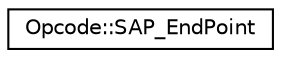 digraph "Graphical Class Hierarchy"
{
  edge [fontname="Helvetica",fontsize="10",labelfontname="Helvetica",labelfontsize="10"];
  node [fontname="Helvetica",fontsize="10",shape=record];
  rankdir="LR";
  Node1 [label="Opcode::SAP_EndPoint",height=0.2,width=0.4,color="black", fillcolor="white", style="filled",URL="$class_opcode_1_1_s_a_p___end_point.html"];
}
